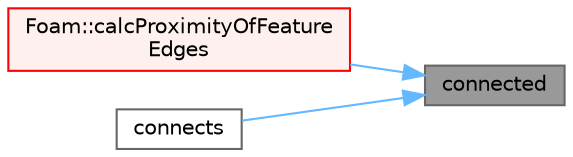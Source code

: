digraph "connected"
{
 // LATEX_PDF_SIZE
  bgcolor="transparent";
  edge [fontname=Helvetica,fontsize=10,labelfontname=Helvetica,labelfontsize=10];
  node [fontname=Helvetica,fontsize=10,shape=box,height=0.2,width=0.4];
  rankdir="RL";
  Node1 [id="Node000001",label="connected",height=0.2,width=0.4,color="gray40", fillcolor="grey60", style="filled", fontcolor="black",tooltip=" "];
  Node1 -> Node2 [id="edge1_Node000001_Node000002",dir="back",color="steelblue1",style="solid",tooltip=" "];
  Node2 [id="Node000002",label="Foam::calcProximityOfFeature\lEdges",height=0.2,width=0.4,color="red", fillcolor="#FFF0F0", style="filled",URL="$namespaceFoam.html#ad63243f1b6c0436e6bd9e500225256a0",tooltip=" "];
  Node1 -> Node5 [id="edge2_Node000001_Node000005",dir="back",color="steelblue1",style="solid",tooltip=" "];
  Node5 [id="Node000005",label="connects",height=0.2,width=0.4,color="grey40", fillcolor="white", style="filled",URL="$classFoam_1_1edge.html#aebcc511f253e1935aa363db3316c8591",tooltip=" "];
}
